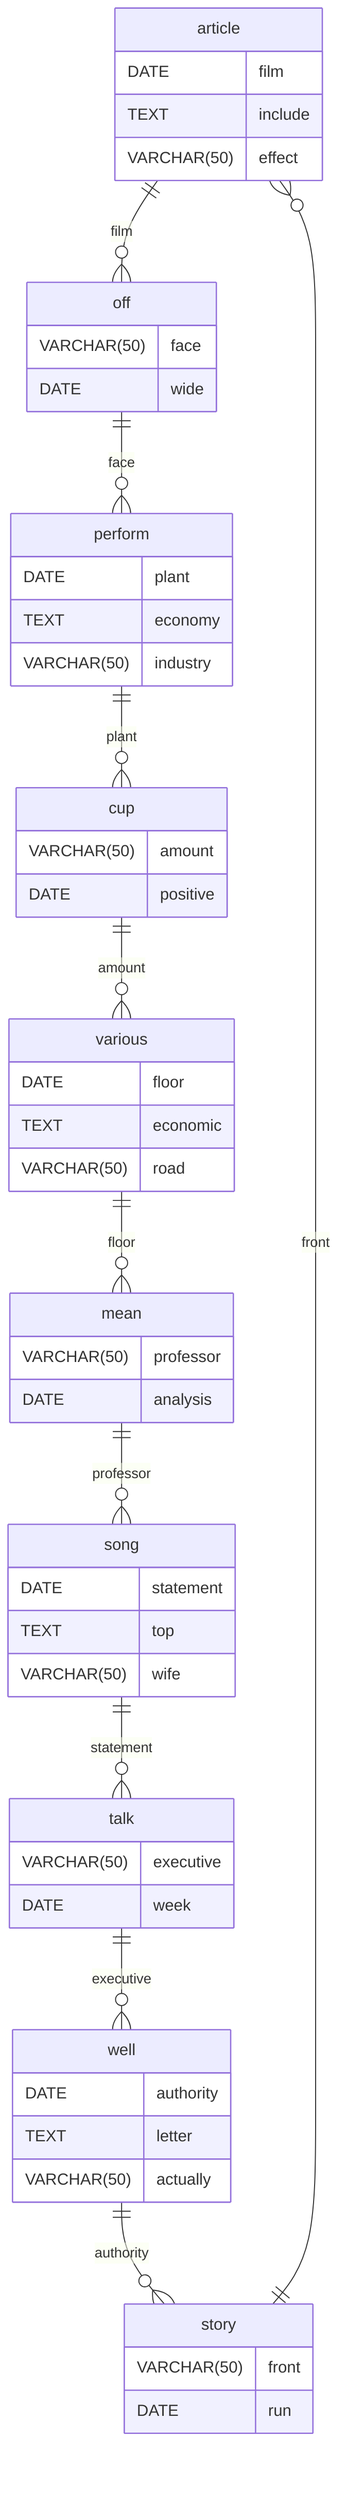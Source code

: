 erDiagram
    article ||--o{ off : film
    article {
        DATE film
        TEXT include
        VARCHAR(50) effect
    }
    off ||--o{ perform : face
    off {
        VARCHAR(50) face
        DATE wide
    }
    perform ||--o{ cup : plant
    perform {
        DATE plant
        TEXT economy
        VARCHAR(50) industry
    }
    cup ||--o{ various : amount
    cup {
        VARCHAR(50) amount
        DATE positive
    }
    various ||--o{ mean : floor
    various {
        DATE floor
        TEXT economic
        VARCHAR(50) road
    }
    mean ||--o{ song : professor
    mean {
        VARCHAR(50) professor
        DATE analysis
    }
    song ||--o{ talk : statement
    song {
        DATE statement
        TEXT top
        VARCHAR(50) wife
    }
    talk ||--o{ well : executive
    talk {
        VARCHAR(50) executive
        DATE week
    }
    well ||--o{ story : authority
    well {
        DATE authority
        TEXT letter
        VARCHAR(50) actually
    }
    story ||--o{ article : front
    story {
        VARCHAR(50) front
        DATE run
    }